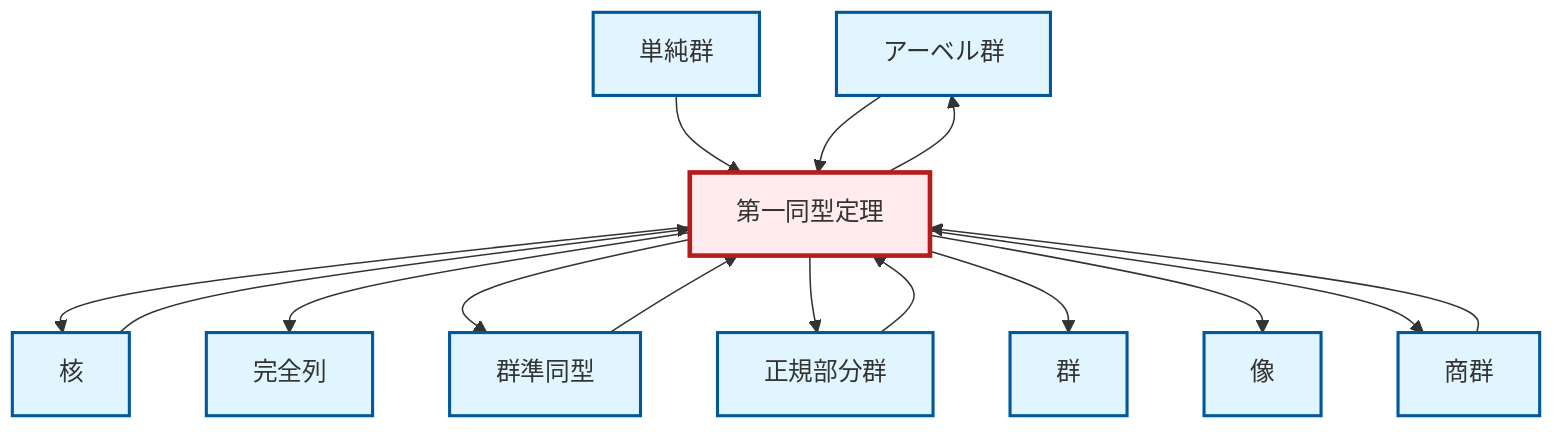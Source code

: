 graph TD
    classDef definition fill:#e1f5fe,stroke:#01579b,stroke-width:2px
    classDef theorem fill:#f3e5f5,stroke:#4a148c,stroke-width:2px
    classDef axiom fill:#fff3e0,stroke:#e65100,stroke-width:2px
    classDef example fill:#e8f5e9,stroke:#1b5e20,stroke-width:2px
    classDef current fill:#ffebee,stroke:#b71c1c,stroke-width:3px
    def-abelian-group["アーベル群"]:::definition
    thm-first-isomorphism["第一同型定理"]:::theorem
    def-normal-subgroup["正規部分群"]:::definition
    def-image["像"]:::definition
    def-exact-sequence["完全列"]:::definition
    def-homomorphism["群準同型"]:::definition
    def-group["群"]:::definition
    def-kernel["核"]:::definition
    def-simple-group["単純群"]:::definition
    def-quotient-group["商群"]:::definition
    thm-first-isomorphism --> def-kernel
    thm-first-isomorphism --> def-exact-sequence
    thm-first-isomorphism --> def-homomorphism
    thm-first-isomorphism --> def-normal-subgroup
    def-homomorphism --> thm-first-isomorphism
    def-simple-group --> thm-first-isomorphism
    thm-first-isomorphism --> def-abelian-group
    def-abelian-group --> thm-first-isomorphism
    thm-first-isomorphism --> def-group
    def-normal-subgroup --> thm-first-isomorphism
    def-quotient-group --> thm-first-isomorphism
    thm-first-isomorphism --> def-image
    def-kernel --> thm-first-isomorphism
    thm-first-isomorphism --> def-quotient-group
    class thm-first-isomorphism current